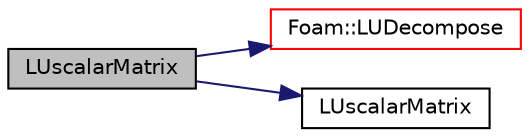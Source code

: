 digraph "LUscalarMatrix"
{
  bgcolor="transparent";
  edge [fontname="Helvetica",fontsize="10",labelfontname="Helvetica",labelfontsize="10"];
  node [fontname="Helvetica",fontsize="10",shape=record];
  rankdir="LR";
  Node1 [label="LUscalarMatrix",height=0.2,width=0.4,color="black", fillcolor="grey75", style="filled", fontcolor="black"];
  Node1 -> Node2 [color="midnightblue",fontsize="10",style="solid",fontname="Helvetica"];
  Node2 [label="Foam::LUDecompose",height=0.2,width=0.4,color="red",URL="$a10974.html#a4c90a8a26de44c9bed71aef2138ce997",tooltip="LU decompose the matrix with pivoting. "];
  Node1 -> Node3 [color="midnightblue",fontsize="10",style="solid",fontname="Helvetica"];
  Node3 [label="LUscalarMatrix",height=0.2,width=0.4,color="black",URL="$a01417.html#a21e6fdd5be640da886df5cfd1259992b",tooltip="Construct null. "];
}
